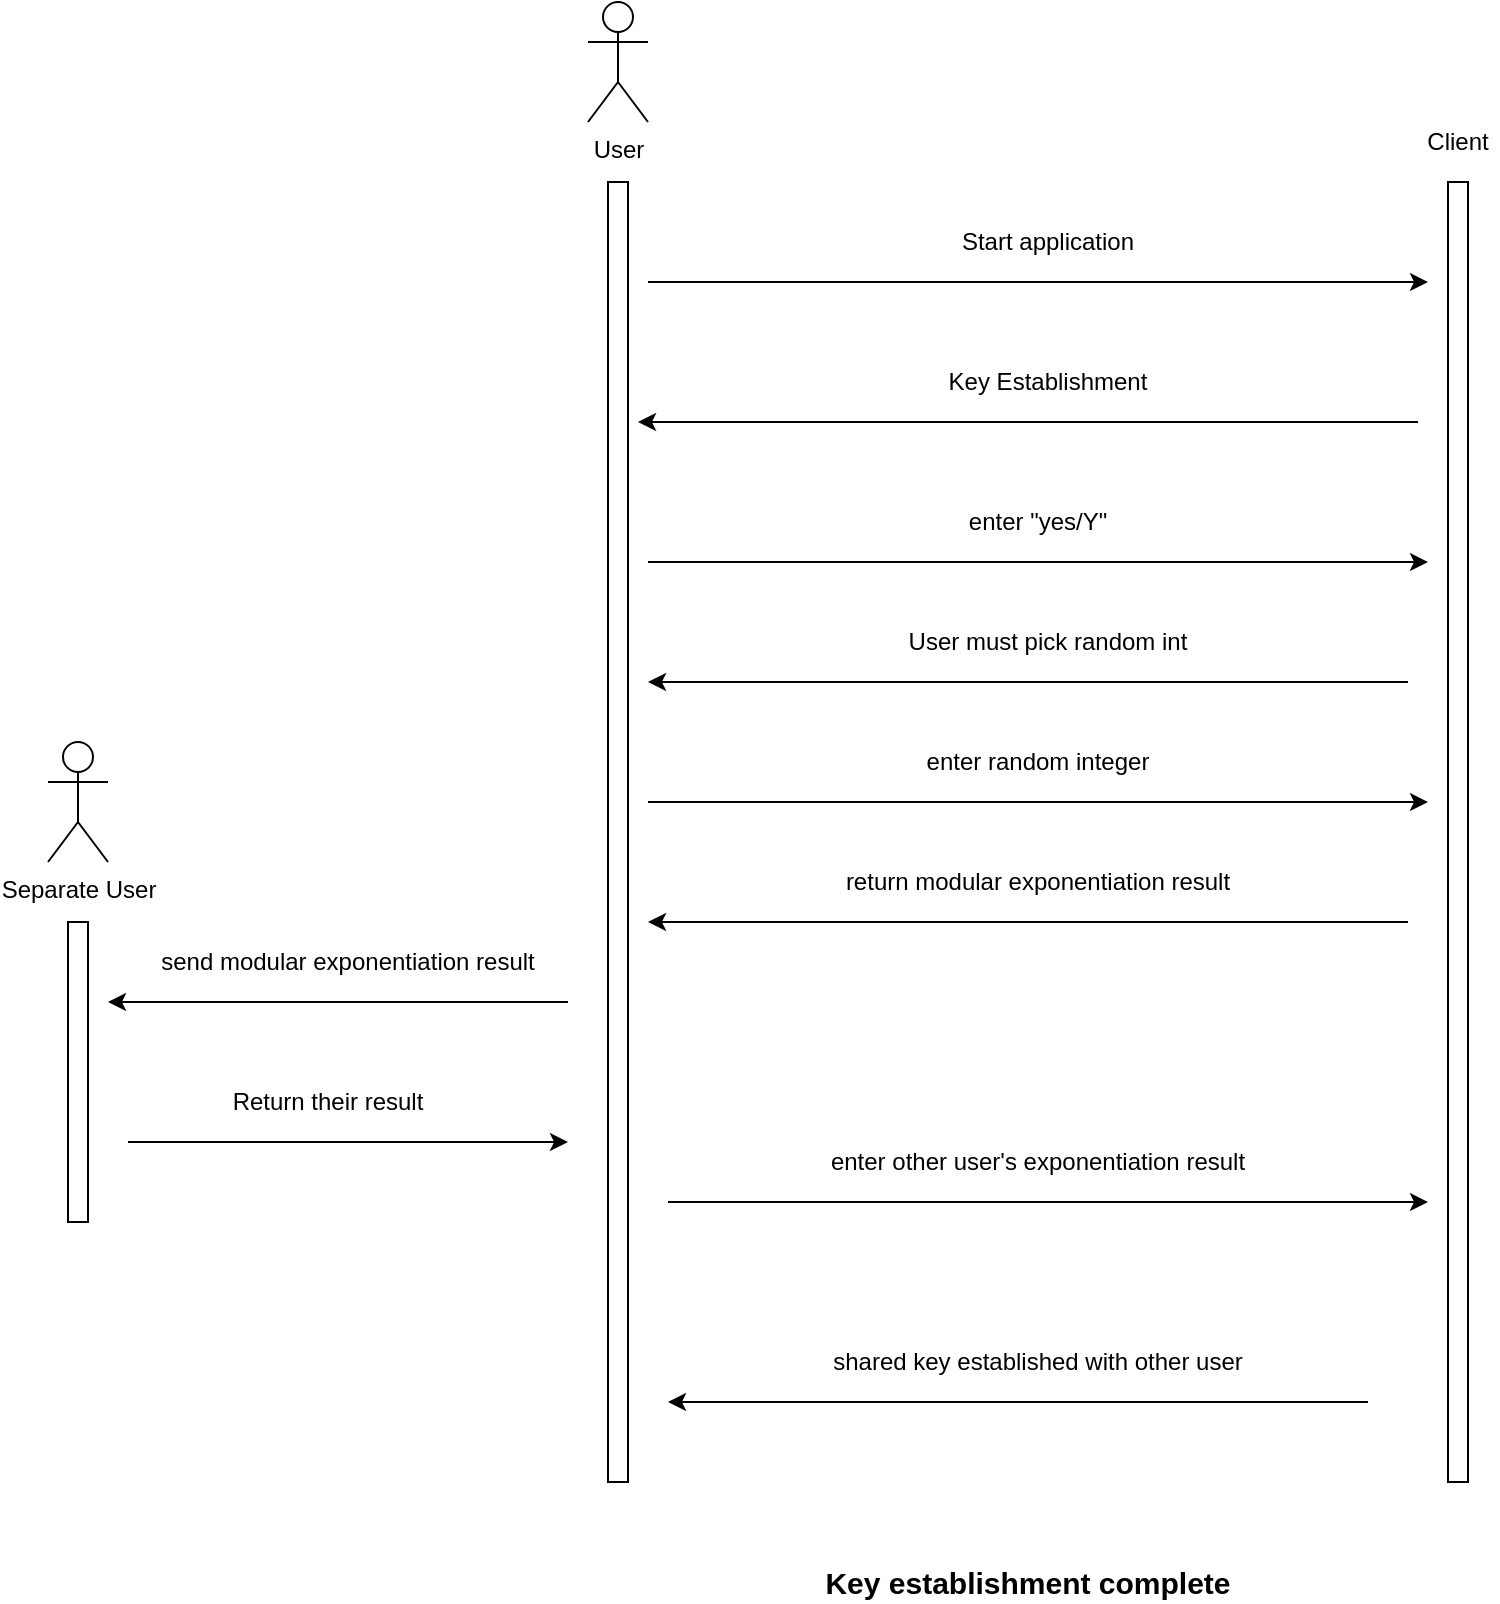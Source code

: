 <mxfile version="14.4.4" type="github">
  <diagram id="_42HzrvpvT-YVe9rVfZ7" name="Page-1">
    <mxGraphModel dx="989" dy="733" grid="1" gridSize="10" guides="1" tooltips="1" connect="1" arrows="1" fold="1" page="1" pageScale="1" pageWidth="850" pageHeight="1100" math="0" shadow="0">
      <root>
        <mxCell id="0" />
        <mxCell id="1" parent="0" />
        <mxCell id="Hxv_-upBevdnLdezDnc9-1" value="" style="rounded=0;whiteSpace=wrap;html=1;" vertex="1" parent="1">
          <mxGeometry x="340" y="110" width="10" height="650" as="geometry" />
        </mxCell>
        <mxCell id="Hxv_-upBevdnLdezDnc9-2" value="User" style="shape=umlActor;verticalLabelPosition=bottom;verticalAlign=top;html=1;outlineConnect=0;" vertex="1" parent="1">
          <mxGeometry x="330" y="20" width="30" height="60" as="geometry" />
        </mxCell>
        <mxCell id="Hxv_-upBevdnLdezDnc9-3" value="" style="rounded=0;whiteSpace=wrap;html=1;" vertex="1" parent="1">
          <mxGeometry x="760" y="110" width="10" height="650" as="geometry" />
        </mxCell>
        <mxCell id="Hxv_-upBevdnLdezDnc9-4" value="Client" style="text;html=1;strokeColor=none;fillColor=none;align=center;verticalAlign=middle;whiteSpace=wrap;rounded=0;" vertex="1" parent="1">
          <mxGeometry x="745" y="80" width="40" height="20" as="geometry" />
        </mxCell>
        <mxCell id="Hxv_-upBevdnLdezDnc9-5" value="" style="endArrow=classic;html=1;" edge="1" parent="1">
          <mxGeometry width="50" height="50" relative="1" as="geometry">
            <mxPoint x="360" y="160" as="sourcePoint" />
            <mxPoint x="750" y="160" as="targetPoint" />
          </mxGeometry>
        </mxCell>
        <mxCell id="Hxv_-upBevdnLdezDnc9-6" value="Start application" style="text;html=1;strokeColor=none;fillColor=none;align=center;verticalAlign=middle;whiteSpace=wrap;rounded=0;" vertex="1" parent="1">
          <mxGeometry x="500" y="130" width="120" height="20" as="geometry" />
        </mxCell>
        <mxCell id="Hxv_-upBevdnLdezDnc9-9" value="" style="endArrow=classic;html=1;" edge="1" parent="1">
          <mxGeometry width="50" height="50" relative="1" as="geometry">
            <mxPoint x="745" y="230" as="sourcePoint" />
            <mxPoint x="355" y="230" as="targetPoint" />
          </mxGeometry>
        </mxCell>
        <mxCell id="Hxv_-upBevdnLdezDnc9-10" value="Key Establishment" style="text;html=1;strokeColor=none;fillColor=none;align=center;verticalAlign=middle;whiteSpace=wrap;rounded=0;" vertex="1" parent="1">
          <mxGeometry x="500" y="200" width="120" height="20" as="geometry" />
        </mxCell>
        <mxCell id="Hxv_-upBevdnLdezDnc9-11" value="" style="endArrow=classic;html=1;" edge="1" parent="1">
          <mxGeometry width="50" height="50" relative="1" as="geometry">
            <mxPoint x="360" y="300" as="sourcePoint" />
            <mxPoint x="750" y="300" as="targetPoint" />
          </mxGeometry>
        </mxCell>
        <mxCell id="Hxv_-upBevdnLdezDnc9-12" value="enter &quot;yes/Y&quot;" style="text;html=1;strokeColor=none;fillColor=none;align=center;verticalAlign=middle;whiteSpace=wrap;rounded=0;" vertex="1" parent="1">
          <mxGeometry x="510" y="270" width="90" height="20" as="geometry" />
        </mxCell>
        <mxCell id="Hxv_-upBevdnLdezDnc9-13" value="" style="endArrow=classic;html=1;" edge="1" parent="1">
          <mxGeometry width="50" height="50" relative="1" as="geometry">
            <mxPoint x="740" y="360" as="sourcePoint" />
            <mxPoint x="360" y="360" as="targetPoint" />
          </mxGeometry>
        </mxCell>
        <mxCell id="Hxv_-upBevdnLdezDnc9-14" value="User must pick random int" style="text;html=1;strokeColor=none;fillColor=none;align=center;verticalAlign=middle;whiteSpace=wrap;rounded=0;" vertex="1" parent="1">
          <mxGeometry x="460" y="330" width="200" height="20" as="geometry" />
        </mxCell>
        <mxCell id="Hxv_-upBevdnLdezDnc9-15" value="" style="endArrow=classic;html=1;" edge="1" parent="1">
          <mxGeometry width="50" height="50" relative="1" as="geometry">
            <mxPoint x="360" y="420" as="sourcePoint" />
            <mxPoint x="750" y="420" as="targetPoint" />
          </mxGeometry>
        </mxCell>
        <mxCell id="Hxv_-upBevdnLdezDnc9-16" value="enter random integer" style="text;html=1;strokeColor=none;fillColor=none;align=center;verticalAlign=middle;whiteSpace=wrap;rounded=0;" vertex="1" parent="1">
          <mxGeometry x="455" y="390" width="200" height="20" as="geometry" />
        </mxCell>
        <mxCell id="Hxv_-upBevdnLdezDnc9-18" value="" style="endArrow=classic;html=1;" edge="1" parent="1">
          <mxGeometry width="50" height="50" relative="1" as="geometry">
            <mxPoint x="740" y="480" as="sourcePoint" />
            <mxPoint x="360" y="480" as="targetPoint" />
          </mxGeometry>
        </mxCell>
        <mxCell id="Hxv_-upBevdnLdezDnc9-19" value="return modular exponentiation result" style="text;html=1;strokeColor=none;fillColor=none;align=center;verticalAlign=middle;whiteSpace=wrap;rounded=0;" vertex="1" parent="1">
          <mxGeometry x="455" y="450" width="200" height="20" as="geometry" />
        </mxCell>
        <mxCell id="Hxv_-upBevdnLdezDnc9-21" value="" style="endArrow=classic;html=1;" edge="1" parent="1">
          <mxGeometry width="50" height="50" relative="1" as="geometry">
            <mxPoint x="320" y="520" as="sourcePoint" />
            <mxPoint x="90" y="520" as="targetPoint" />
          </mxGeometry>
        </mxCell>
        <mxCell id="Hxv_-upBevdnLdezDnc9-22" value="" style="rounded=0;whiteSpace=wrap;html=1;" vertex="1" parent="1">
          <mxGeometry x="70" y="480" width="10" height="150" as="geometry" />
        </mxCell>
        <mxCell id="Hxv_-upBevdnLdezDnc9-23" value="Separate User" style="shape=umlActor;verticalLabelPosition=bottom;verticalAlign=top;html=1;outlineConnect=0;" vertex="1" parent="1">
          <mxGeometry x="60" y="390" width="30" height="60" as="geometry" />
        </mxCell>
        <mxCell id="Hxv_-upBevdnLdezDnc9-24" value="send modular exponentiation result" style="text;html=1;strokeColor=none;fillColor=none;align=center;verticalAlign=middle;whiteSpace=wrap;rounded=0;" vertex="1" parent="1">
          <mxGeometry x="110" y="490" width="200" height="20" as="geometry" />
        </mxCell>
        <mxCell id="Hxv_-upBevdnLdezDnc9-25" value="" style="endArrow=classic;html=1;" edge="1" parent="1">
          <mxGeometry width="50" height="50" relative="1" as="geometry">
            <mxPoint x="100" y="590" as="sourcePoint" />
            <mxPoint x="320" y="590" as="targetPoint" />
          </mxGeometry>
        </mxCell>
        <mxCell id="Hxv_-upBevdnLdezDnc9-26" value="Return their result" style="text;html=1;strokeColor=none;fillColor=none;align=center;verticalAlign=middle;whiteSpace=wrap;rounded=0;" vertex="1" parent="1">
          <mxGeometry x="130" y="560" width="140" height="20" as="geometry" />
        </mxCell>
        <mxCell id="Hxv_-upBevdnLdezDnc9-27" value="" style="endArrow=classic;html=1;" edge="1" parent="1">
          <mxGeometry width="50" height="50" relative="1" as="geometry">
            <mxPoint x="370" y="620" as="sourcePoint" />
            <mxPoint x="750" y="620" as="targetPoint" />
          </mxGeometry>
        </mxCell>
        <mxCell id="Hxv_-upBevdnLdezDnc9-28" value="enter other user&#39;s exponentiation result" style="text;html=1;strokeColor=none;fillColor=none;align=center;verticalAlign=middle;whiteSpace=wrap;rounded=0;" vertex="1" parent="1">
          <mxGeometry x="440" y="590" width="230" height="20" as="geometry" />
        </mxCell>
        <mxCell id="Hxv_-upBevdnLdezDnc9-29" value="" style="endArrow=classic;html=1;" edge="1" parent="1">
          <mxGeometry width="50" height="50" relative="1" as="geometry">
            <mxPoint x="720" y="720" as="sourcePoint" />
            <mxPoint x="370" y="720" as="targetPoint" />
          </mxGeometry>
        </mxCell>
        <mxCell id="Hxv_-upBevdnLdezDnc9-30" value="shared key established with other user" style="text;html=1;strokeColor=none;fillColor=none;align=center;verticalAlign=middle;whiteSpace=wrap;rounded=0;" vertex="1" parent="1">
          <mxGeometry x="440" y="690" width="230" height="20" as="geometry" />
        </mxCell>
        <mxCell id="Hxv_-upBevdnLdezDnc9-31" value="&lt;b&gt;&lt;font style=&quot;font-size: 15px&quot;&gt;Key establishment complete&lt;/font&gt;&lt;/b&gt;" style="text;html=1;strokeColor=none;fillColor=none;align=center;verticalAlign=middle;whiteSpace=wrap;rounded=0;" vertex="1" parent="1">
          <mxGeometry x="440" y="800" width="220" height="20" as="geometry" />
        </mxCell>
      </root>
    </mxGraphModel>
  </diagram>
</mxfile>
